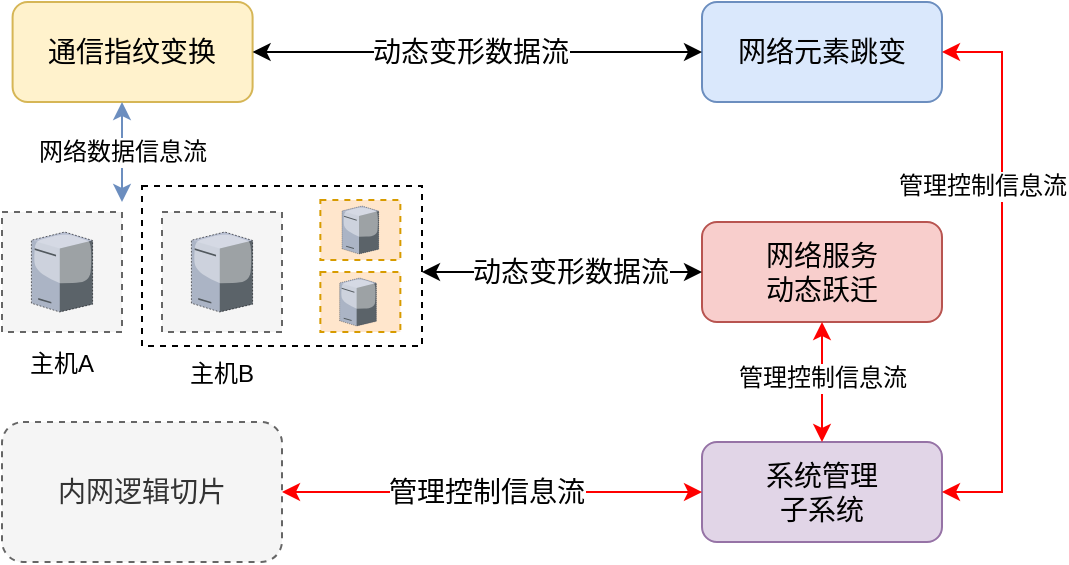 <mxfile version="20.8.23" type="github">
  <diagram name="第 1 页" id="UqT02PjtVe9HQudxlXp8">
    <mxGraphModel dx="1185" dy="610" grid="1" gridSize="10" guides="1" tooltips="1" connect="1" arrows="1" fold="1" page="1" pageScale="1" pageWidth="827" pageHeight="1169" math="0" shadow="0">
      <root>
        <mxCell id="0" />
        <mxCell id="1" parent="0" />
        <mxCell id="2oiEZgykenzxqlBTQKg2-17" value="" style="rounded=0;whiteSpace=wrap;html=1;dashed=1;fontSize=12;" vertex="1" parent="1">
          <mxGeometry x="210" y="302" width="140" height="80" as="geometry" />
        </mxCell>
        <mxCell id="2oiEZgykenzxqlBTQKg2-1" value="&lt;font style=&quot;font-size: 14px;&quot;&gt;通信指纹变换&lt;/font&gt;" style="rounded=1;whiteSpace=wrap;html=1;fillColor=#fff2cc;strokeColor=#d6b656;" vertex="1" parent="1">
          <mxGeometry x="145.3" y="210" width="120" height="50" as="geometry" />
        </mxCell>
        <mxCell id="2oiEZgykenzxqlBTQKg2-2" value="&lt;font style=&quot;font-size: 14px;&quot;&gt;网络元素跳变&lt;/font&gt;" style="rounded=1;whiteSpace=wrap;html=1;fillColor=#dae8fc;strokeColor=#6c8ebf;" vertex="1" parent="1">
          <mxGeometry x="490" y="210" width="120" height="50" as="geometry" />
        </mxCell>
        <mxCell id="2oiEZgykenzxqlBTQKg2-3" value="&lt;font style=&quot;font-size: 14px;&quot;&gt;网络服务&lt;br&gt;动态跃迁&lt;/font&gt;" style="rounded=1;whiteSpace=wrap;html=1;fillColor=#f8cecc;strokeColor=#b85450;" vertex="1" parent="1">
          <mxGeometry x="490" y="320" width="120" height="50" as="geometry" />
        </mxCell>
        <mxCell id="2oiEZgykenzxqlBTQKg2-4" value="&lt;span style=&quot;font-size: 14px;&quot;&gt;系统管理&lt;br&gt;子系统&lt;/span&gt;" style="rounded=1;whiteSpace=wrap;html=1;fillColor=#e1d5e7;strokeColor=#9673a6;" vertex="1" parent="1">
          <mxGeometry x="490" y="430" width="120" height="50" as="geometry" />
        </mxCell>
        <mxCell id="2oiEZgykenzxqlBTQKg2-5" value="" style="endArrow=classic;startArrow=classic;html=1;rounded=0;fontSize=14;entryX=0;entryY=0.5;entryDx=0;entryDy=0;exitX=1;exitY=0.5;exitDx=0;exitDy=0;" edge="1" parent="1" source="2oiEZgykenzxqlBTQKg2-1" target="2oiEZgykenzxqlBTQKg2-2">
          <mxGeometry width="50" height="50" relative="1" as="geometry">
            <mxPoint x="410" y="280" as="sourcePoint" />
            <mxPoint x="460" y="230" as="targetPoint" />
          </mxGeometry>
        </mxCell>
        <mxCell id="2oiEZgykenzxqlBTQKg2-6" value="动态变形数据流" style="edgeLabel;html=1;align=center;verticalAlign=middle;resizable=0;points=[];fontSize=14;" vertex="1" connectable="0" parent="2oiEZgykenzxqlBTQKg2-5">
          <mxGeometry x="-0.182" relative="1" as="geometry">
            <mxPoint x="16" as="offset" />
          </mxGeometry>
        </mxCell>
        <mxCell id="2oiEZgykenzxqlBTQKg2-7" value="&lt;span style=&quot;font-size: 14px;&quot;&gt;内网逻辑切片&lt;/span&gt;" style="rounded=1;whiteSpace=wrap;html=1;fillColor=#f5f5f5;strokeColor=#666666;dashed=1;fontColor=#333333;" vertex="1" parent="1">
          <mxGeometry x="140" y="420" width="140" height="70" as="geometry" />
        </mxCell>
        <mxCell id="2oiEZgykenzxqlBTQKg2-8" value="" style="endArrow=classic;startArrow=classic;html=1;rounded=0;fontSize=14;entryX=0;entryY=0.5;entryDx=0;entryDy=0;exitX=1;exitY=0.5;exitDx=0;exitDy=0;strokeColor=#ff0000;" edge="1" parent="1" source="2oiEZgykenzxqlBTQKg2-7" target="2oiEZgykenzxqlBTQKg2-4">
          <mxGeometry width="50" height="50" relative="1" as="geometry">
            <mxPoint x="300" y="454.58" as="sourcePoint" />
            <mxPoint x="470" y="454.58" as="targetPoint" />
          </mxGeometry>
        </mxCell>
        <mxCell id="2oiEZgykenzxqlBTQKg2-9" value="管理控制信息流" style="edgeLabel;html=1;align=center;verticalAlign=middle;resizable=0;points=[];fontSize=14;" vertex="1" connectable="0" parent="2oiEZgykenzxqlBTQKg2-8">
          <mxGeometry x="-0.182" relative="1" as="geometry">
            <mxPoint x="16" as="offset" />
          </mxGeometry>
        </mxCell>
        <mxCell id="2oiEZgykenzxqlBTQKg2-12" value="" style="rounded=0;whiteSpace=wrap;html=1;dashed=1;fontSize=14;fillColor=#f5f5f5;fontColor=#333333;strokeColor=#666666;" vertex="1" parent="1">
          <mxGeometry x="140" y="315" width="60" height="60" as="geometry" />
        </mxCell>
        <mxCell id="2oiEZgykenzxqlBTQKg2-11" value="" style="verticalLabelPosition=bottom;sketch=0;aspect=fixed;html=1;verticalAlign=top;strokeColor=none;align=center;outlineConnect=0;shape=mxgraph.citrix.license_server;dashed=1;fontSize=14;" vertex="1" parent="1">
          <mxGeometry x="154.71" y="325" width="30.59" height="40" as="geometry" />
        </mxCell>
        <mxCell id="2oiEZgykenzxqlBTQKg2-13" value="" style="rounded=0;whiteSpace=wrap;html=1;dashed=1;fontSize=14;fillColor=#f5f5f5;fontColor=#333333;strokeColor=#666666;" vertex="1" parent="1">
          <mxGeometry x="220" y="315" width="60" height="60" as="geometry" />
        </mxCell>
        <mxCell id="2oiEZgykenzxqlBTQKg2-14" value="" style="verticalLabelPosition=bottom;sketch=0;aspect=fixed;html=1;verticalAlign=top;strokeColor=none;align=center;outlineConnect=0;shape=mxgraph.citrix.license_server;dashed=1;fontSize=14;" vertex="1" parent="1">
          <mxGeometry x="234.71" y="325" width="30.59" height="40" as="geometry" />
        </mxCell>
        <mxCell id="2oiEZgykenzxqlBTQKg2-15" value="&lt;font style=&quot;font-size: 12px;&quot;&gt;主机A&lt;/font&gt;" style="text;html=1;strokeColor=none;fillColor=none;align=center;verticalAlign=middle;whiteSpace=wrap;rounded=0;fontSize=14;" vertex="1" parent="1">
          <mxGeometry x="140" y="375" width="60" height="30" as="geometry" />
        </mxCell>
        <mxCell id="2oiEZgykenzxqlBTQKg2-16" value="&lt;font style=&quot;font-size: 12px;&quot;&gt;主机B&lt;/font&gt;" style="text;html=1;strokeColor=none;fillColor=none;align=center;verticalAlign=middle;whiteSpace=wrap;rounded=0;fontSize=14;" vertex="1" parent="1">
          <mxGeometry x="220" y="380" width="60" height="30" as="geometry" />
        </mxCell>
        <mxCell id="2oiEZgykenzxqlBTQKg2-18" value="" style="rounded=0;whiteSpace=wrap;html=1;dashed=1;fontSize=14;fillColor=#ffe6cc;strokeColor=#d79b00;" vertex="1" parent="1">
          <mxGeometry x="299.18" y="309" width="40" height="30" as="geometry" />
        </mxCell>
        <mxCell id="2oiEZgykenzxqlBTQKg2-19" value="" style="rounded=0;whiteSpace=wrap;html=1;dashed=1;fontSize=14;fillColor=#ffe6cc;strokeColor=#d79b00;" vertex="1" parent="1">
          <mxGeometry x="299.18" y="345" width="40" height="30" as="geometry" />
        </mxCell>
        <mxCell id="2oiEZgykenzxqlBTQKg2-20" value="" style="verticalLabelPosition=bottom;sketch=0;aspect=fixed;html=1;verticalAlign=top;strokeColor=#d79b00;align=center;outlineConnect=0;shape=mxgraph.citrix.license_server;dashed=1;fontSize=14;fillColor=#ffe6cc;" vertex="1" parent="1">
          <mxGeometry x="310" y="312" width="18.35" height="24" as="geometry" />
        </mxCell>
        <mxCell id="2oiEZgykenzxqlBTQKg2-21" value="" style="verticalLabelPosition=bottom;sketch=0;aspect=fixed;html=1;verticalAlign=top;strokeColor=#d79b00;align=center;outlineConnect=0;shape=mxgraph.citrix.license_server;dashed=1;fontSize=14;fillColor=#ffe6cc;" vertex="1" parent="1">
          <mxGeometry x="308.82" y="348" width="18.35" height="24" as="geometry" />
        </mxCell>
        <mxCell id="2oiEZgykenzxqlBTQKg2-22" value="" style="endArrow=classic;startArrow=classic;html=1;rounded=0;fontSize=14;entryX=0;entryY=0.5;entryDx=0;entryDy=0;" edge="1" parent="1" target="2oiEZgykenzxqlBTQKg2-3">
          <mxGeometry width="50" height="50" relative="1" as="geometry">
            <mxPoint x="350" y="345" as="sourcePoint" />
            <mxPoint x="470" y="344.67" as="targetPoint" />
          </mxGeometry>
        </mxCell>
        <mxCell id="2oiEZgykenzxqlBTQKg2-23" value="动态变形数据流" style="edgeLabel;html=1;align=center;verticalAlign=middle;resizable=0;points=[];fontSize=14;" vertex="1" connectable="0" parent="2oiEZgykenzxqlBTQKg2-22">
          <mxGeometry x="-0.182" relative="1" as="geometry">
            <mxPoint x="16" as="offset" />
          </mxGeometry>
        </mxCell>
        <mxCell id="2oiEZgykenzxqlBTQKg2-24" value="" style="endArrow=classic;startArrow=classic;html=1;rounded=0;fontSize=12;fillColor=#dae8fc;strokeColor=#6c8ebf;" edge="1" parent="1">
          <mxGeometry width="50" height="50" relative="1" as="geometry">
            <mxPoint x="200" y="310" as="sourcePoint" />
            <mxPoint x="200" y="260" as="targetPoint" />
          </mxGeometry>
        </mxCell>
        <mxCell id="2oiEZgykenzxqlBTQKg2-30" value="网络数据信息流" style="edgeLabel;html=1;align=center;verticalAlign=middle;resizable=0;points=[];fontSize=12;" vertex="1" connectable="0" parent="2oiEZgykenzxqlBTQKg2-24">
          <mxGeometry x="-0.36" y="1" relative="1" as="geometry">
            <mxPoint x="1" y="-9" as="offset" />
          </mxGeometry>
        </mxCell>
        <mxCell id="2oiEZgykenzxqlBTQKg2-28" value="" style="endArrow=classic;startArrow=classic;html=1;rounded=0;strokeColor=#ff0000;fontSize=12;entryX=0.5;entryY=1;entryDx=0;entryDy=0;exitX=0.5;exitY=0;exitDx=0;exitDy=0;" edge="1" parent="1" source="2oiEZgykenzxqlBTQKg2-4" target="2oiEZgykenzxqlBTQKg2-3">
          <mxGeometry width="50" height="50" relative="1" as="geometry">
            <mxPoint x="510" y="420" as="sourcePoint" />
            <mxPoint x="560" y="370" as="targetPoint" />
          </mxGeometry>
        </mxCell>
        <mxCell id="2oiEZgykenzxqlBTQKg2-29" value="管理控制信息流" style="edgeLabel;html=1;align=center;verticalAlign=middle;resizable=0;points=[];fontSize=12;" vertex="1" connectable="0" parent="2oiEZgykenzxqlBTQKg2-28">
          <mxGeometry x="-0.391" relative="1" as="geometry">
            <mxPoint y="-14" as="offset" />
          </mxGeometry>
        </mxCell>
        <mxCell id="2oiEZgykenzxqlBTQKg2-31" value="" style="endArrow=classic;startArrow=classic;html=1;rounded=0;strokeColor=#ff0000;fontSize=12;exitX=1;exitY=0.5;exitDx=0;exitDy=0;entryX=1;entryY=0.5;entryDx=0;entryDy=0;edgeStyle=orthogonalEdgeStyle;" edge="1" parent="1" source="2oiEZgykenzxqlBTQKg2-4" target="2oiEZgykenzxqlBTQKg2-2">
          <mxGeometry width="50" height="50" relative="1" as="geometry">
            <mxPoint x="640" y="460" as="sourcePoint" />
            <mxPoint x="690" y="410" as="targetPoint" />
            <Array as="points">
              <mxPoint x="640" y="455" />
              <mxPoint x="640" y="235" />
            </Array>
          </mxGeometry>
        </mxCell>
        <mxCell id="2oiEZgykenzxqlBTQKg2-32" value="管理控制信息流" style="edgeLabel;html=1;align=center;verticalAlign=middle;resizable=0;points=[];fontSize=12;" vertex="1" connectable="0" parent="2oiEZgykenzxqlBTQKg2-31">
          <mxGeometry x="-0.142" relative="1" as="geometry">
            <mxPoint x="-10" y="-63" as="offset" />
          </mxGeometry>
        </mxCell>
      </root>
    </mxGraphModel>
  </diagram>
</mxfile>
